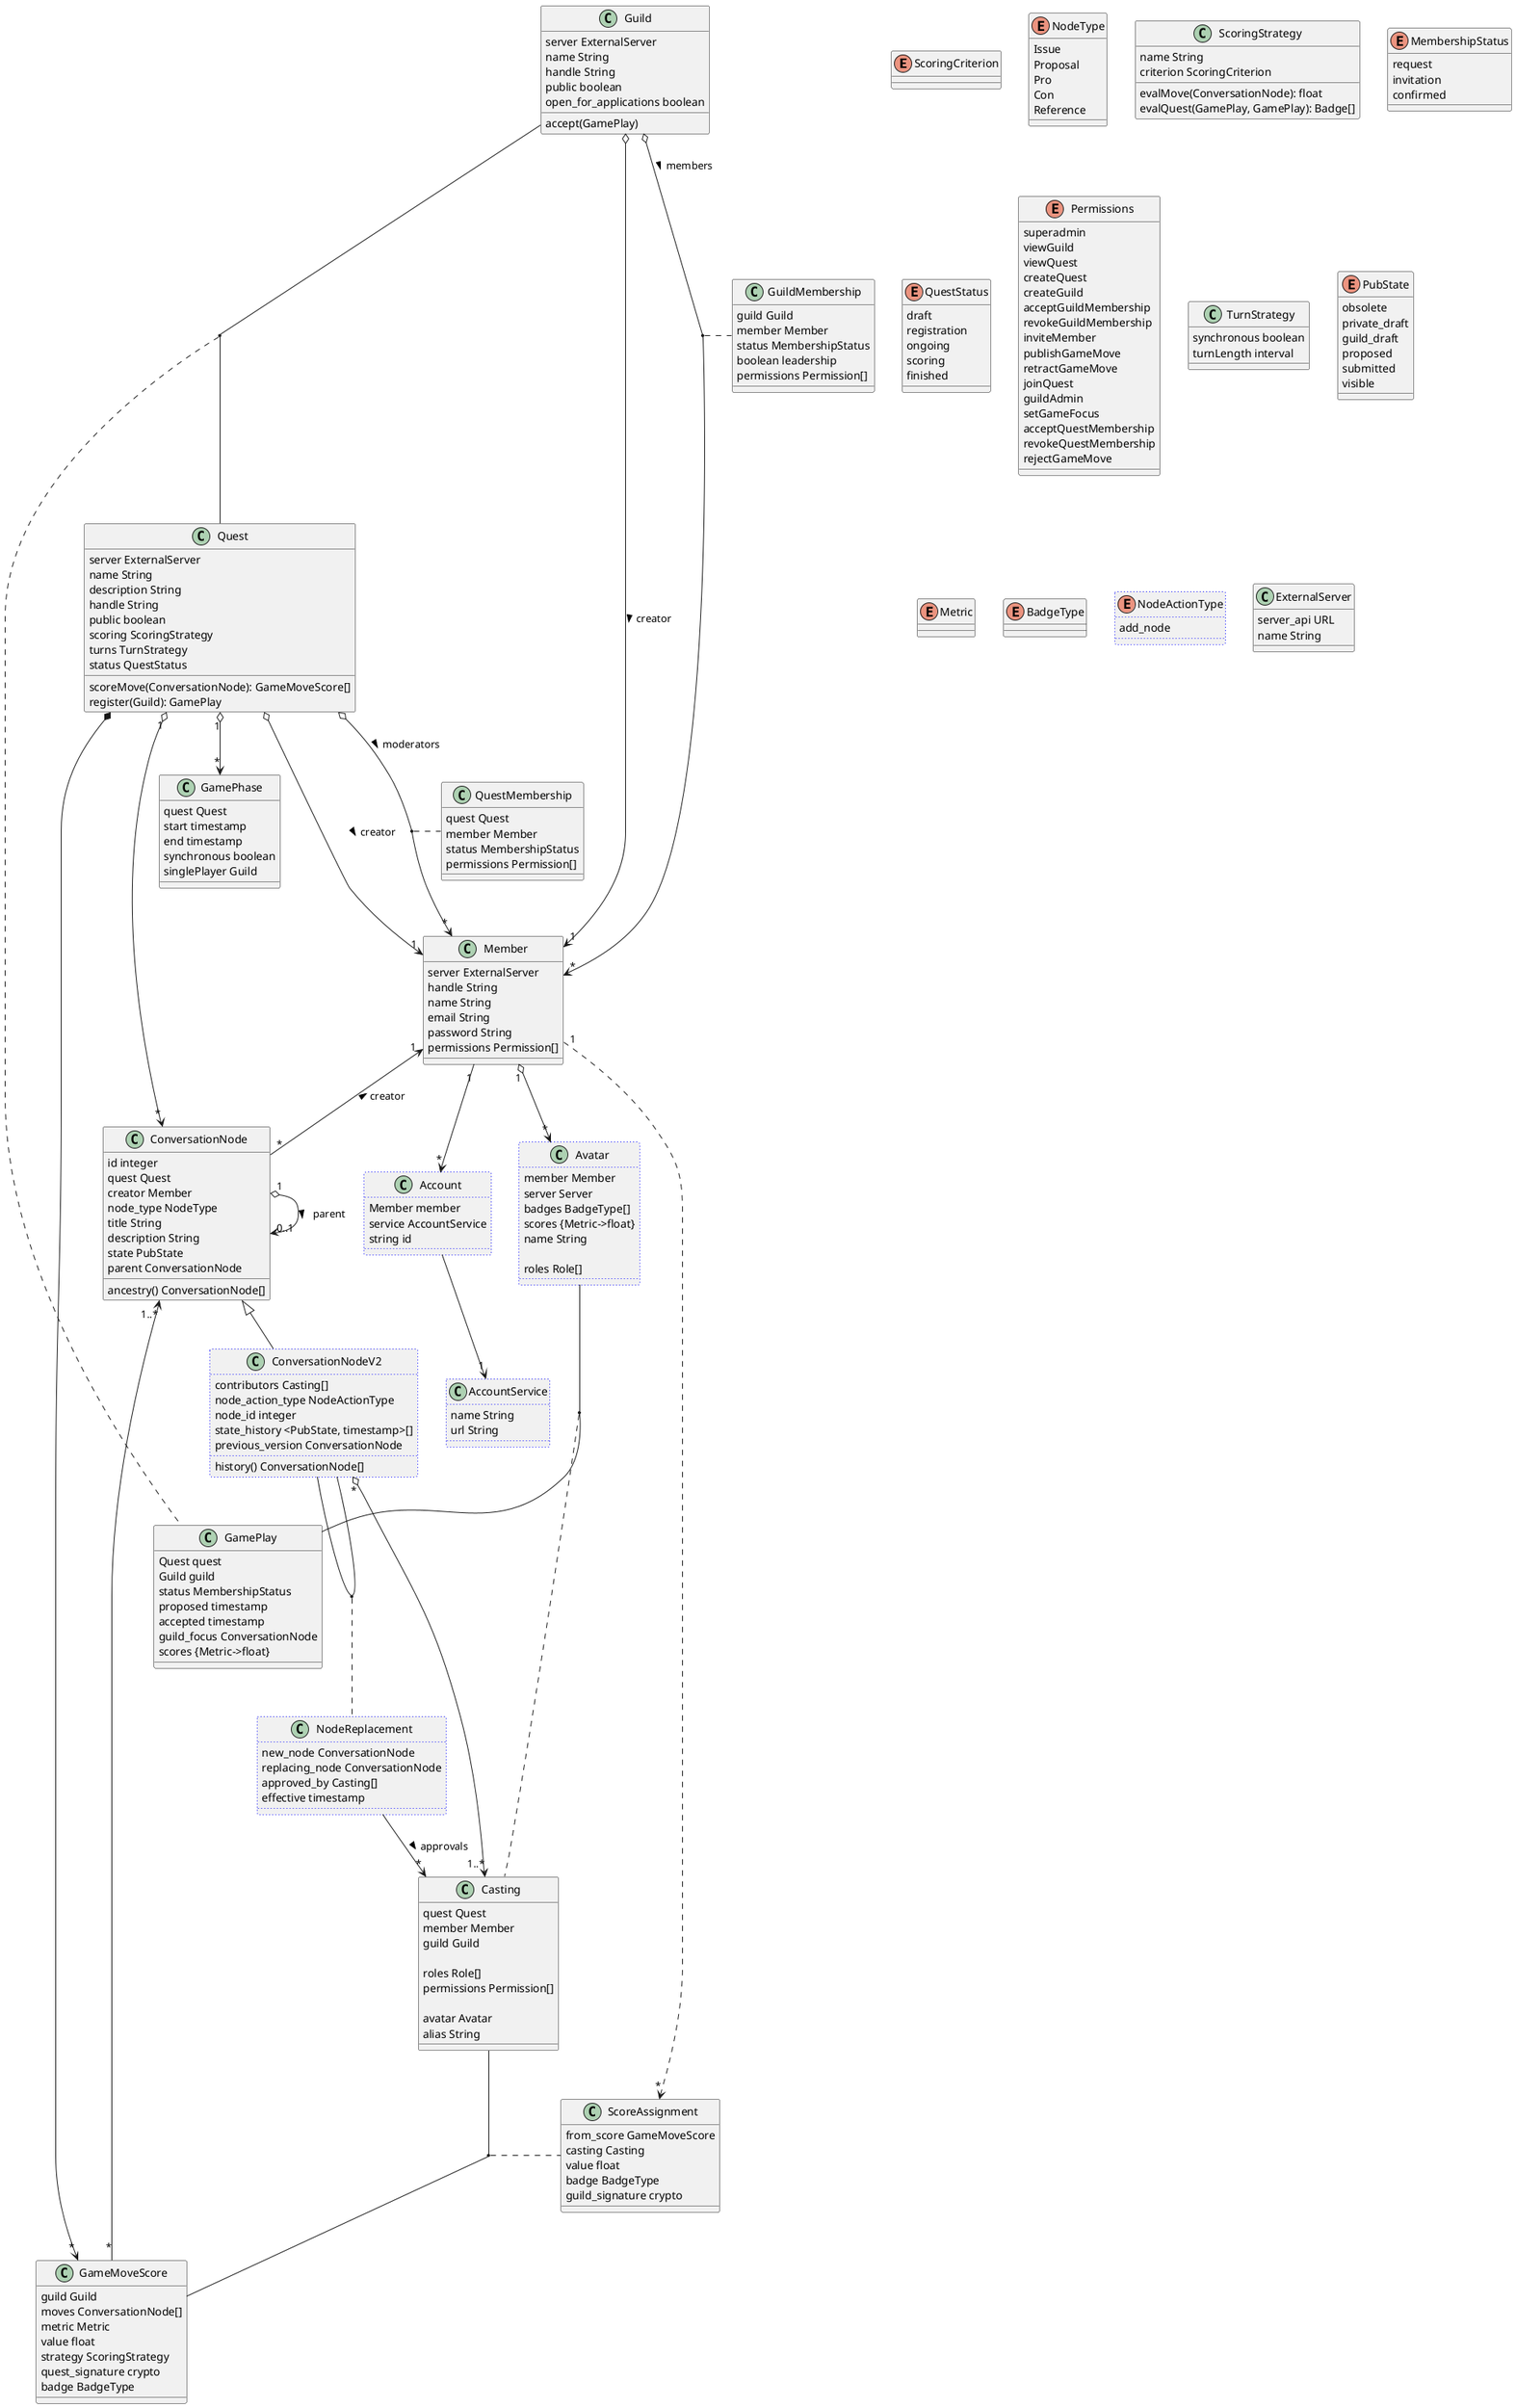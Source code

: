 @startuml qaas


  enum ScoringCriterion {
    
  }

  enum NodeType {
    Issue
    Proposal
    Pro
    Con
    Reference
  }

  class ScoringStrategy {
    name String
    criterion ScoringCriterion
    evalMove(ConversationNode): float
    evalQuest(GamePlay, GamePlay): Badge[]
  }

  class AccountService #line.dotted:blue {
    name String
    url String
  }

  enum MembershipStatus {
    request
    invitation
    confirmed
  }


  enum QuestStatus {
    draft
    registration
    ongoing
    scoring
    finished
  }

  enum Permissions {
    superadmin
    viewGuild
    viewQuest
    createQuest
    createGuild
    ' Guild permissions
    acceptGuildMembership
    revokeGuildMembership
    inviteMember
    publishGameMove
    retractGameMove
    joinQuest
    guildAdmin
    setGameFocus
    ' within term time
    ' Quest permissions
    acceptQuestMembership
    revokeQuestMembership
    rejectGameMove
    ' extraCreditForMove may have issues with favoritism
    
  }

  ' Note: attach permissions to roles

  class TurnStrategy {
    synchronous boolean
    turnLength interval
  }

  enum PubState {
    obsolete
    private_draft
    guild_draft
    proposed
    ' proposed: the node authors think it's ready
    submitted
    ' submitted: the guild leaders think it's ready, quest moderators aware of it.
    visible
    ' visible: visible to all.
    ' visible and submitted are the same for v1; eventually we'll allow turn-based visibility
  }

  enum Metric {

  }

  enum BadgeType {

  }

  enum NodeActionType #line.dotted:blue {
    add_node
    ' Eventually refactorings
  }

  class Member {
    server ExternalServer
    handle String
    name String
    email String
    password String
    permissions Permission[]
  }
  class Account #line.dotted:blue {
    Member member
    service AccountService
    string id
  }
  Account --> "1" AccountService
  Member "1" --> "*" Account

  class Guild {
    server ExternalServer
    name String
    handle String
    public boolean
    open_for_applications boolean
    accept(GamePlay)
  }
  ' Guild --> "0..1" ExternalServer
  ' Quest --> "0..1" ExternalServer
  ' Member --> "0..1" ExternalServer
  class Quest {
    server ExternalServer
    name String
    description String
    handle String
    public boolean
    scoring ScoringStrategy
    turns TurnStrategy
    status QuestStatus
    scoreMove(ConversationNode): GameMoveScore[]
    register(Guild): GamePlay
  }
  Quest o--> "1" Member : > creator
  Quest o--> "*" Member : > moderators
  (Quest, Member) .. QuestMembership


  class QuestMembership {
    quest Quest
    member Member
    status MembershipStatus
    permissions Permission[]
  }
  Guild o--> "1" Member : > creator
  Guild o--> "*" Member : > members

  (Member , Guild) .. GuildMembership

  class GuildMembership { 
    guild Guild
    member Member
    status MembershipStatus
    boolean leadership
    permissions Permission[]
  }

  class ExternalServer {
    server_api URL
    name String
  }


  class ConversationNode {
    id integer
    quest Quest
    creator Member
    node_type NodeType
    title String
    description String
    state PubState
    parent ConversationNode
    ancestry() ConversationNode[]
}

ConversationNode <|-- ConversationNodeV2

class ConversationNodeV2 #line.dotted:blue {
    contributors Casting[]
    node_action_type NodeActionType
    node_id integer
    state_history <PubState, timestamp>[]
    ' GamePhase inferred from history?
    ' allow more history than PubState?
    previous_version ConversationNode
    history() ConversationNode[]
    ' may materialize in a ltree
  }


  class NodeReplacement #line.dotted:blue {
    new_node ConversationNode
    replacing_node ConversationNode
    approved_by Casting[]
    effective timestamp
  }

  (ConversationNodeV2, ConversationNodeV2) .. NodeReplacement
  NodeReplacement --> "*" Casting : > approvals

  ConversationNodeV2 "*" o--> "1..*" Casting
  ' Quest o--> ScoringStrategy

  Member "1" <-- "*" ConversationNode : < creator
  ConversationNode "1" o-> "0..1" ConversationNode : > parent
  Quest "1" o--> "*" ConversationNode
  
  class GameMoveScore {
    guild Guild
    moves ConversationNode[]
    metric Metric
    value float
    strategy ScoringStrategy
    quest_signature crypto
    badge BadgeType
  }
  ConversationNode "1..*" <-- "*" GameMoveScore
  Quest *--> "*" GameMoveScore
  class ScoreAssignment {
    from_score GameMoveScore
    casting Casting
    value float
    ' Should I put all values in one assignment? Easier to check the total constraint.
    badge BadgeType
    guild_signature crypto
  }

  (Casting, GameMoveScore) .. ScoreAssignment

  Member "1" ..> "*" ScoreAssignment

  ' GameMoveScore --> "1" ScoringStrategy
  ' NOTE: GameMoveScore given by Quest, distribution of points to contributors is decided by guild
  ' TODO: Score for a set of related game moves.
  ' Q: are badges automated based on score? Possibly.
  ' Are all points given by quest? Cross-guild scoring?
  ' Maybe pre-announce number of points given by quest? Success criteria?

  ' Question: Should I allow multiple avatars in a guild, reusable between quests?
  ' Vs the Casting which is a way to play a game under a quest-specific identity...
  ' That creates the question: Do the points/badges belong to the Avatar or the Member?

  class Avatar #line.dotted:blue {
    ' Note: for v1, a single avatar.
    member Member
    server Server
    badges BadgeType[]
    scores {Metric->float}
    name String
    ' defaults to member's handle
    ' (server+name unique)

    ' v2
    roles Role[]
  }

  Member "1" o--> "*" Avatar

  class Casting {
    ' note: denormalized for uniqueness constraints
    quest Quest
    member Member
    ' (quest+member unique)
    guild Guild
    ' Constrain that the member be in playing guild

    ' v1:
    roles Role[]
    permissions Permission[]

    ' v2:
    avatar Avatar
    ' Constrain avatar having same member
    ' some permissions would be inherent in avatar's roles
    alias String
    ' alias defaults to avatar handle
    ' (quest+alias unique)
  }

  class GamePlay {
    Quest quest
    Guild guild
    status MembershipStatus
    proposed timestamp
    accepted timestamp
    guild_focus ConversationNode
    scores {Metric->float}
  }

  (Guild , Quest) .. GamePlay
  (Avatar, GamePlay) .. Casting

  class GamePhase {
    quest Quest
    start timestamp
    end timestamp
    synchronous boolean
    singlePlayer Guild
  }

  Quest "1" o--> "*" GamePhase

@enduml
